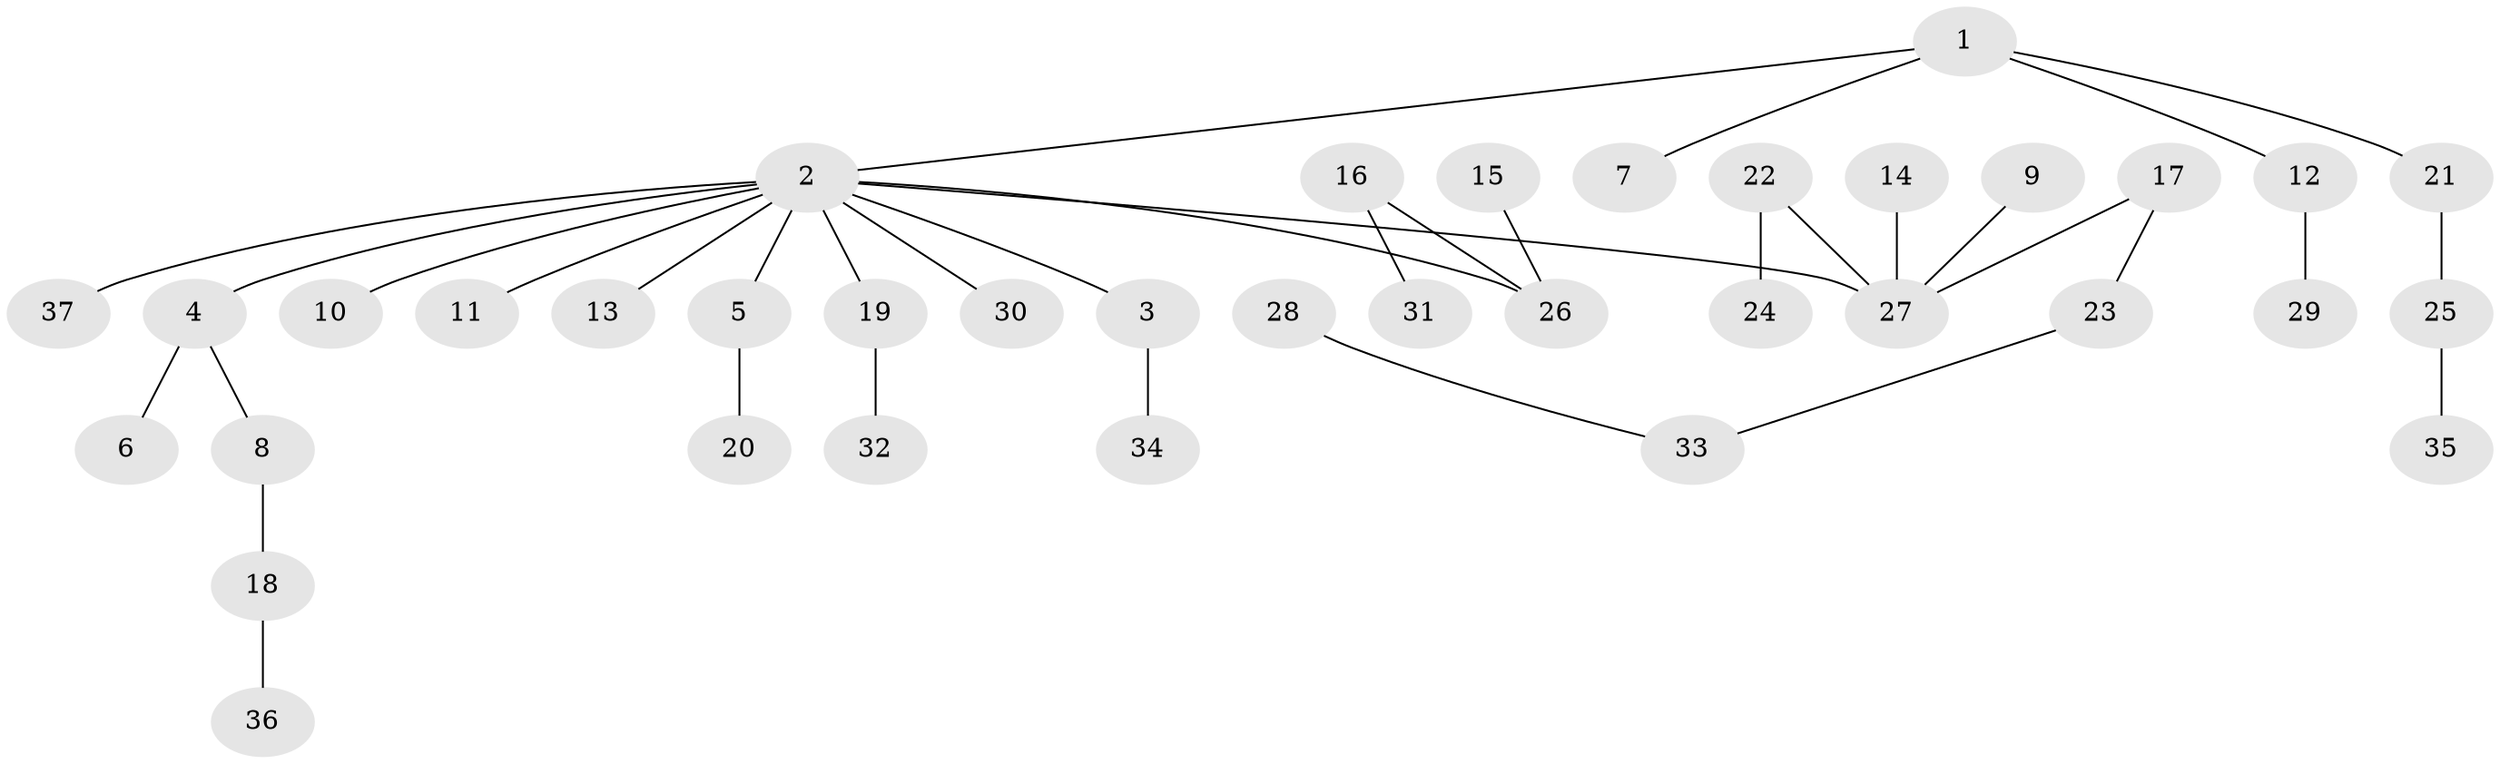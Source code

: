 // original degree distribution, {7: 0.02702702702702703, 3: 0.16216216216216217, 5: 0.02702702702702703, 4: 0.02702702702702703, 2: 0.2972972972972973, 1: 0.4594594594594595}
// Generated by graph-tools (version 1.1) at 2025/26/03/09/25 03:26:29]
// undirected, 37 vertices, 36 edges
graph export_dot {
graph [start="1"]
  node [color=gray90,style=filled];
  1;
  2;
  3;
  4;
  5;
  6;
  7;
  8;
  9;
  10;
  11;
  12;
  13;
  14;
  15;
  16;
  17;
  18;
  19;
  20;
  21;
  22;
  23;
  24;
  25;
  26;
  27;
  28;
  29;
  30;
  31;
  32;
  33;
  34;
  35;
  36;
  37;
  1 -- 2 [weight=1.0];
  1 -- 7 [weight=1.0];
  1 -- 12 [weight=1.0];
  1 -- 21 [weight=1.0];
  2 -- 3 [weight=1.0];
  2 -- 4 [weight=1.0];
  2 -- 5 [weight=1.0];
  2 -- 10 [weight=1.0];
  2 -- 11 [weight=1.0];
  2 -- 13 [weight=1.0];
  2 -- 19 [weight=1.0];
  2 -- 26 [weight=1.0];
  2 -- 27 [weight=1.0];
  2 -- 30 [weight=1.0];
  2 -- 37 [weight=1.0];
  3 -- 34 [weight=1.0];
  4 -- 6 [weight=1.0];
  4 -- 8 [weight=1.0];
  5 -- 20 [weight=1.0];
  8 -- 18 [weight=1.0];
  9 -- 27 [weight=1.0];
  12 -- 29 [weight=1.0];
  14 -- 27 [weight=1.0];
  15 -- 26 [weight=1.0];
  16 -- 26 [weight=1.0];
  16 -- 31 [weight=1.0];
  17 -- 23 [weight=1.0];
  17 -- 27 [weight=1.0];
  18 -- 36 [weight=1.0];
  19 -- 32 [weight=1.0];
  21 -- 25 [weight=1.0];
  22 -- 24 [weight=1.0];
  22 -- 27 [weight=1.0];
  23 -- 33 [weight=1.0];
  25 -- 35 [weight=1.0];
  28 -- 33 [weight=1.0];
}
